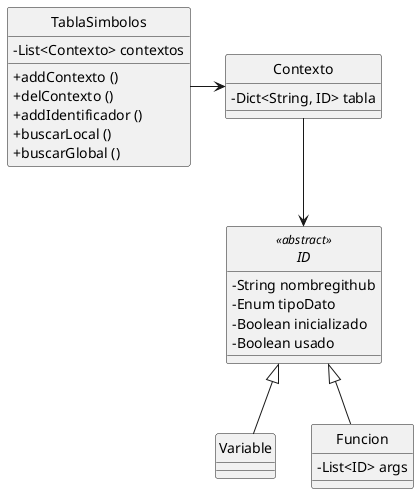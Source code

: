 @startuml TablaSimbolos

skinparam ClassAttributeIconSize 0
hide circle

class TablaSimbolos {
    - List<Contexto> contextos
    + addContexto ()
    + delContexto ()
    + addIdentificador ()
    + buscarLocal ()
    + buscarGlobal ()
}

class Contexto {
    - Dict<String, ID> tabla
}

abstract class ID <<abstract>> {
    - String nombregithub
    - Enum tipoDato
    - Boolean inicializado
    - Boolean usado
}

class Variable
class Funcion {
    - List<ID> args
}

TablaSimbolos -> Contexto
Contexto --> ID
ID <|-- Variable
ID <|-- Funcion

@enduml
